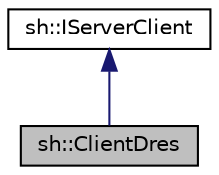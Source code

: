 digraph "sh::ClientDres"
{
 // LATEX_PDF_SIZE
  edge [fontname="Helvetica",fontsize="10",labelfontname="Helvetica",labelfontsize="10"];
  node [fontname="Helvetica",fontsize="10",shape=record];
  Node1 [label="sh::ClientDres",height=0.2,width=0.4,color="black", fillcolor="grey75", style="filled", fontcolor="black",tooltip="Specific DRES server implementation."];
  Node2 -> Node1 [dir="back",color="midnightblue",fontsize="10",style="solid",fontname="Helvetica"];
  Node2 [label="sh::IServerClient",height=0.2,width=0.4,color="black", fillcolor="white", style="filled",URL="$classsh_1_1_i_server_client.html",tooltip="Unified interface for all remote evaluation servers."];
}
